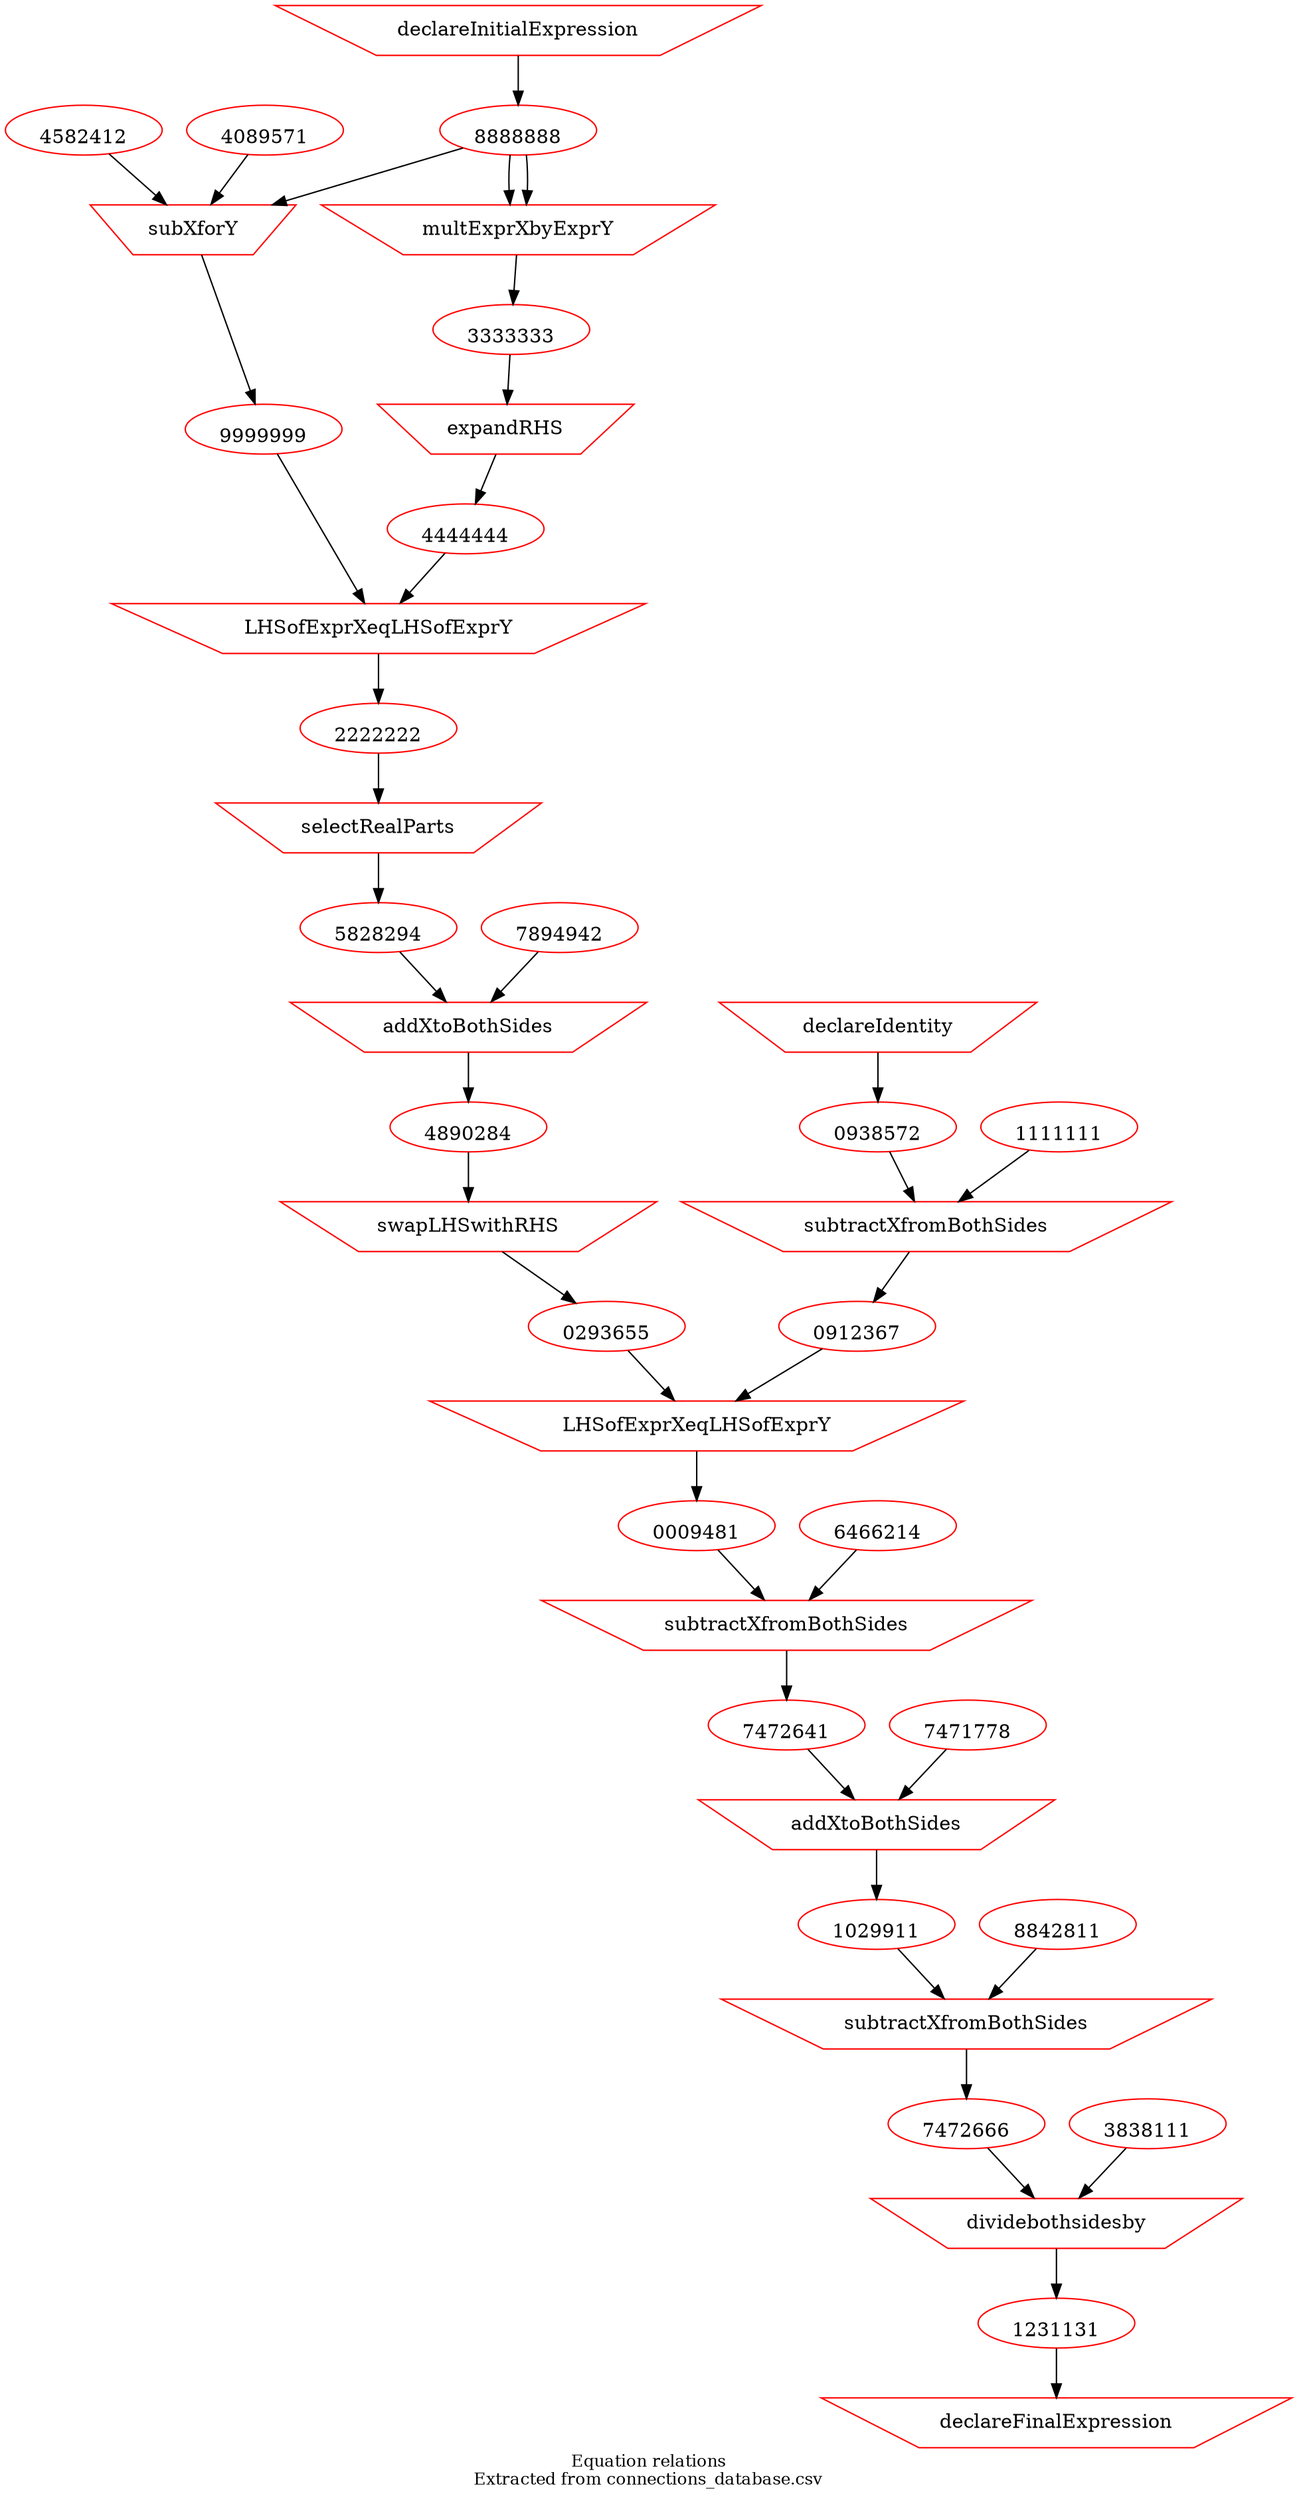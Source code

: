 digraph physicsDerivation {
overlap = false;
label="Equation relations\nExtracted from connections_database.csv";
fontsize=12;
7663728 -> 8888888;
4582412 -> 6839583;
4089571 -> 6839583;
8888888 -> 6839583;
6839583 -> 9999999;
9999999 -> 9582956;
4444444 -> 9582956;
9582956 -> 2222222;
8888888 -> 8492847;
8888888 -> 8492847;
8492847 -> 3333333;
3333333 -> 5832058;
5832058 -> 4444444;
2222222 -> 8374590;
8374590 -> 5828294;
7894942 -> 8374625;
5828294 -> 8374625;
8374625 -> 4890284;
3040493 -> 0938572;
1111111 -> 0983243;
0938572 -> 0983243;
0983243 -> 0912367;
4890284 -> 3984721;
3984721 -> 0293655;
0912367 -> 9483240;
0293655 -> 9483240;
9483240 -> 0009481;
6466214 -> 7563628;
0009481 -> 7563628;
7563628 -> 7472641;
7471778 -> 7572728;
7472641 -> 7572728;
7572728 -> 1029911;
8842811 -> 7566277;
1029911 -> 7566277;
7566277 -> 7472666;
3838111 -> 3841414;
7472666 -> 3841414;
3841414 -> 1231131;
1231131 -> 1383414;
0009481 [shape=ellipse, color=red,image="../../expressions/4827492911.png",labelloc=b,URL="http://output.com"];
0293655 [shape=ellipse, color=red,image="../../expressions/9482438243.png",labelloc=b,URL="http://output.com"];
0912367 [shape=ellipse, color=red,image="../../expressions/3285732911.png",labelloc=b,URL="http://output.com"];
0938572 [shape=ellipse, color=red,image="../../expressions/5832984291.png",labelloc=b,URL="http://output.com"];
1029911 [shape=ellipse, color=red,image="../../expressions/7572664728.png",labelloc=b,URL="http://output.com"];
1231131 [shape=ellipse, color=red,image="../../expressions/9988949211.png",labelloc=b,URL="http://output.com"];
2222222 [shape=ellipse, color=red,image="../../expressions/9483928192.png",labelloc=b,URL="http://output.com"];
3333333 [shape=ellipse, color=red,image="../../expressions/4638429483.png",labelloc=b,URL="http://output.com"];
4444444 [shape=ellipse, color=red,image="../../expressions/4598294821.png",labelloc=b,URL="http://output.com"];
4890284 [shape=ellipse, color=red,image="../../expressions/9482928243.png",labelloc=b,URL="http://output.com"];
5828294 [shape=ellipse, color=red,image="../../expressions/9482928242.png",labelloc=b,URL="http://output.com"];
7472641 [shape=ellipse, color=red,image="../../expressions/1248277773.png",labelloc=b,URL="http://output.com"];
7472666 [shape=ellipse, color=red,image="../../expressions/9889984281.png",labelloc=b,URL="http://output.com"];
8888888 [shape=ellipse, color=red,image="../../expressions/4938429483.png",labelloc=b,URL="http://output.com"];
9999999 [shape=ellipse, color=red,image="../../expressions/4838429483.png",labelloc=b,URL="http://output.com"];
0983243 [shape=invtrapezium, color=red,label="subtractXfromBothSides"];
1383414 [shape=invtrapezium, color=red,label="declareFinalExpression"];
3040493 [shape=invtrapezium, color=red,label="declareIdentity"];
3841414 [shape=invtrapezium, color=red,label="dividebothsidesby"];
3984721 [shape=invtrapezium, color=red,label="swapLHSwithRHS"];
5832058 [shape=invtrapezium, color=red,label="expandRHS"];
6839583 [shape=invtrapezium, color=red,label="subXforY"];
7563628 [shape=invtrapezium, color=red,label="subtractXfromBothSides"];
7566277 [shape=invtrapezium, color=red,label="subtractXfromBothSides"];
7572728 [shape=invtrapezium, color=red,label="addXtoBothSides"];
7663728 [shape=invtrapezium, color=red,label="declareInitialExpression"];
8374590 [shape=invtrapezium, color=red,label="selectRealParts"];
8374625 [shape=invtrapezium, color=red,label="addXtoBothSides"];
8492847 [shape=invtrapezium, color=red,label="multExprXbyExprY"];
9483240 [shape=invtrapezium, color=red,label="LHSofExprXeqLHSofExprY"];
9582956 [shape=invtrapezium, color=red,label="LHSofExprXeqLHSofExprY"];
1111111 [shape=ellipse, color=red,image="../../feeds/1111111.png",labelloc=b,URL="http://feed.com"];
3838111 [shape=ellipse, color=red,image="../../feeds/3838111.png",labelloc=b,URL="http://feed.com"];
4089571 [shape=ellipse, color=red,image="../../feeds/4089571.png",labelloc=b,URL="http://feed.com"];
4582412 [shape=ellipse, color=red,image="../../feeds/4582412.png",labelloc=b,URL="http://feed.com"];
6466214 [shape=ellipse, color=red,image="../../feeds/6466214.png",labelloc=b,URL="http://feed.com"];
7471778 [shape=ellipse, color=red,image="../../feeds/7471778.png",labelloc=b,URL="http://feed.com"];
7894942 [shape=ellipse, color=red,image="../../feeds/7894942.png",labelloc=b,URL="http://feed.com"];
8842811 [shape=ellipse, color=red,image="../../feeds/8842811.png",labelloc=b,URL="http://feed.com"];
}
